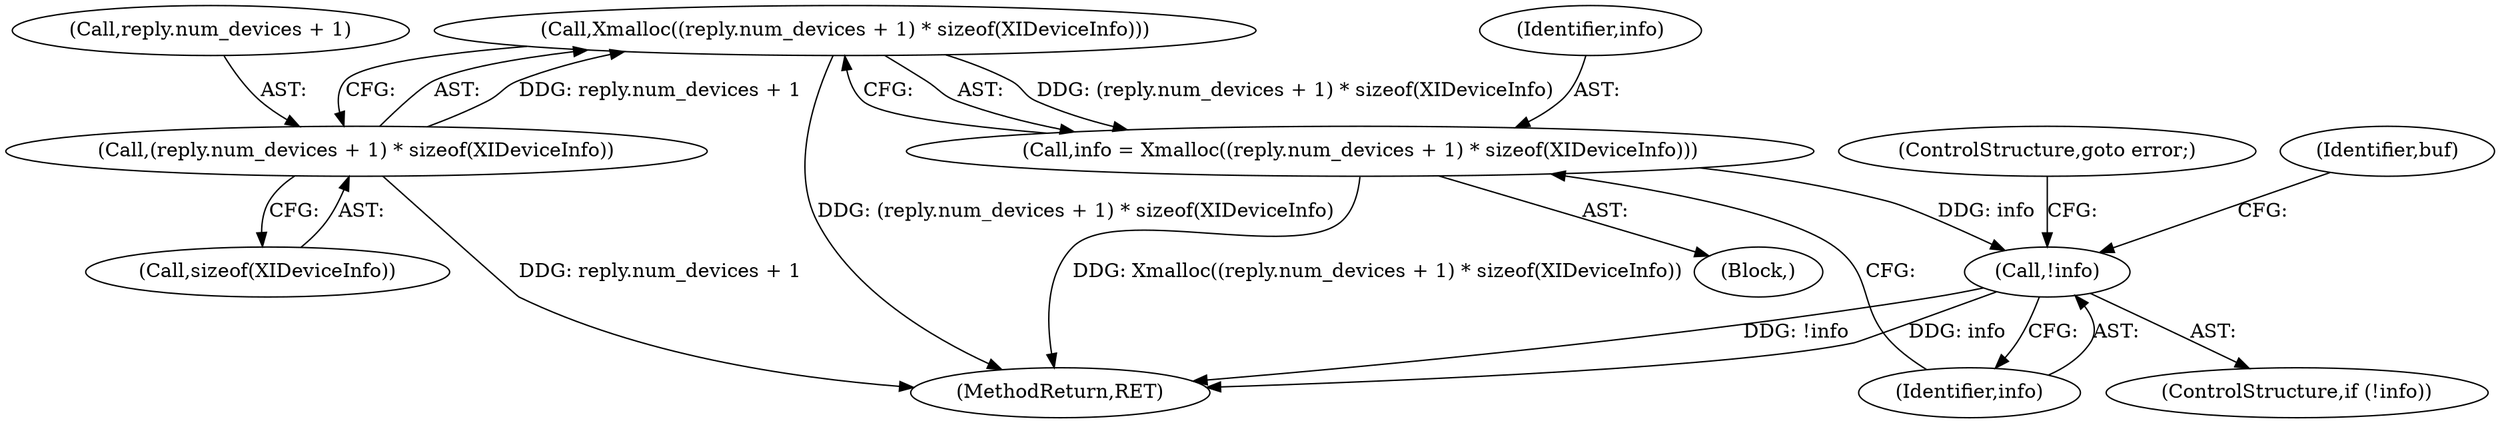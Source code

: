 digraph "0_libXi_19a9cd607de73947fcfb104682f203ffe4e1f4e5_2@API" {
"1000180" [label="(Call,Xmalloc((reply.num_devices + 1) * sizeof(XIDeviceInfo)))"];
"1000181" [label="(Call,(reply.num_devices + 1) * sizeof(XIDeviceInfo))"];
"1000178" [label="(Call,info = Xmalloc((reply.num_devices + 1) * sizeof(XIDeviceInfo)))"];
"1000190" [label="(Call,!info)"];
"1000181" [label="(Call,(reply.num_devices + 1) * sizeof(XIDeviceInfo))"];
"1000179" [label="(Identifier,info)"];
"1000192" [label="(ControlStructure,goto error;)"];
"1000180" [label="(Call,Xmalloc((reply.num_devices + 1) * sizeof(XIDeviceInfo)))"];
"1000178" [label="(Call,info = Xmalloc((reply.num_devices + 1) * sizeof(XIDeviceInfo)))"];
"1000190" [label="(Call,!info)"];
"1000338" [label="(MethodReturn,RET)"];
"1000187" [label="(Call,sizeof(XIDeviceInfo))"];
"1000189" [label="(ControlStructure,if (!info))"];
"1000106" [label="(Block,)"];
"1000194" [label="(Identifier,buf)"];
"1000191" [label="(Identifier,info)"];
"1000182" [label="(Call,reply.num_devices + 1)"];
"1000180" -> "1000178"  [label="AST: "];
"1000180" -> "1000181"  [label="CFG: "];
"1000181" -> "1000180"  [label="AST: "];
"1000178" -> "1000180"  [label="CFG: "];
"1000180" -> "1000338"  [label="DDG: (reply.num_devices + 1) * sizeof(XIDeviceInfo)"];
"1000180" -> "1000178"  [label="DDG: (reply.num_devices + 1) * sizeof(XIDeviceInfo)"];
"1000181" -> "1000180"  [label="DDG: reply.num_devices + 1"];
"1000181" -> "1000187"  [label="CFG: "];
"1000182" -> "1000181"  [label="AST: "];
"1000187" -> "1000181"  [label="AST: "];
"1000181" -> "1000338"  [label="DDG: reply.num_devices + 1"];
"1000178" -> "1000106"  [label="AST: "];
"1000179" -> "1000178"  [label="AST: "];
"1000191" -> "1000178"  [label="CFG: "];
"1000178" -> "1000338"  [label="DDG: Xmalloc((reply.num_devices + 1) * sizeof(XIDeviceInfo))"];
"1000178" -> "1000190"  [label="DDG: info"];
"1000190" -> "1000189"  [label="AST: "];
"1000190" -> "1000191"  [label="CFG: "];
"1000191" -> "1000190"  [label="AST: "];
"1000192" -> "1000190"  [label="CFG: "];
"1000194" -> "1000190"  [label="CFG: "];
"1000190" -> "1000338"  [label="DDG: !info"];
"1000190" -> "1000338"  [label="DDG: info"];
}
